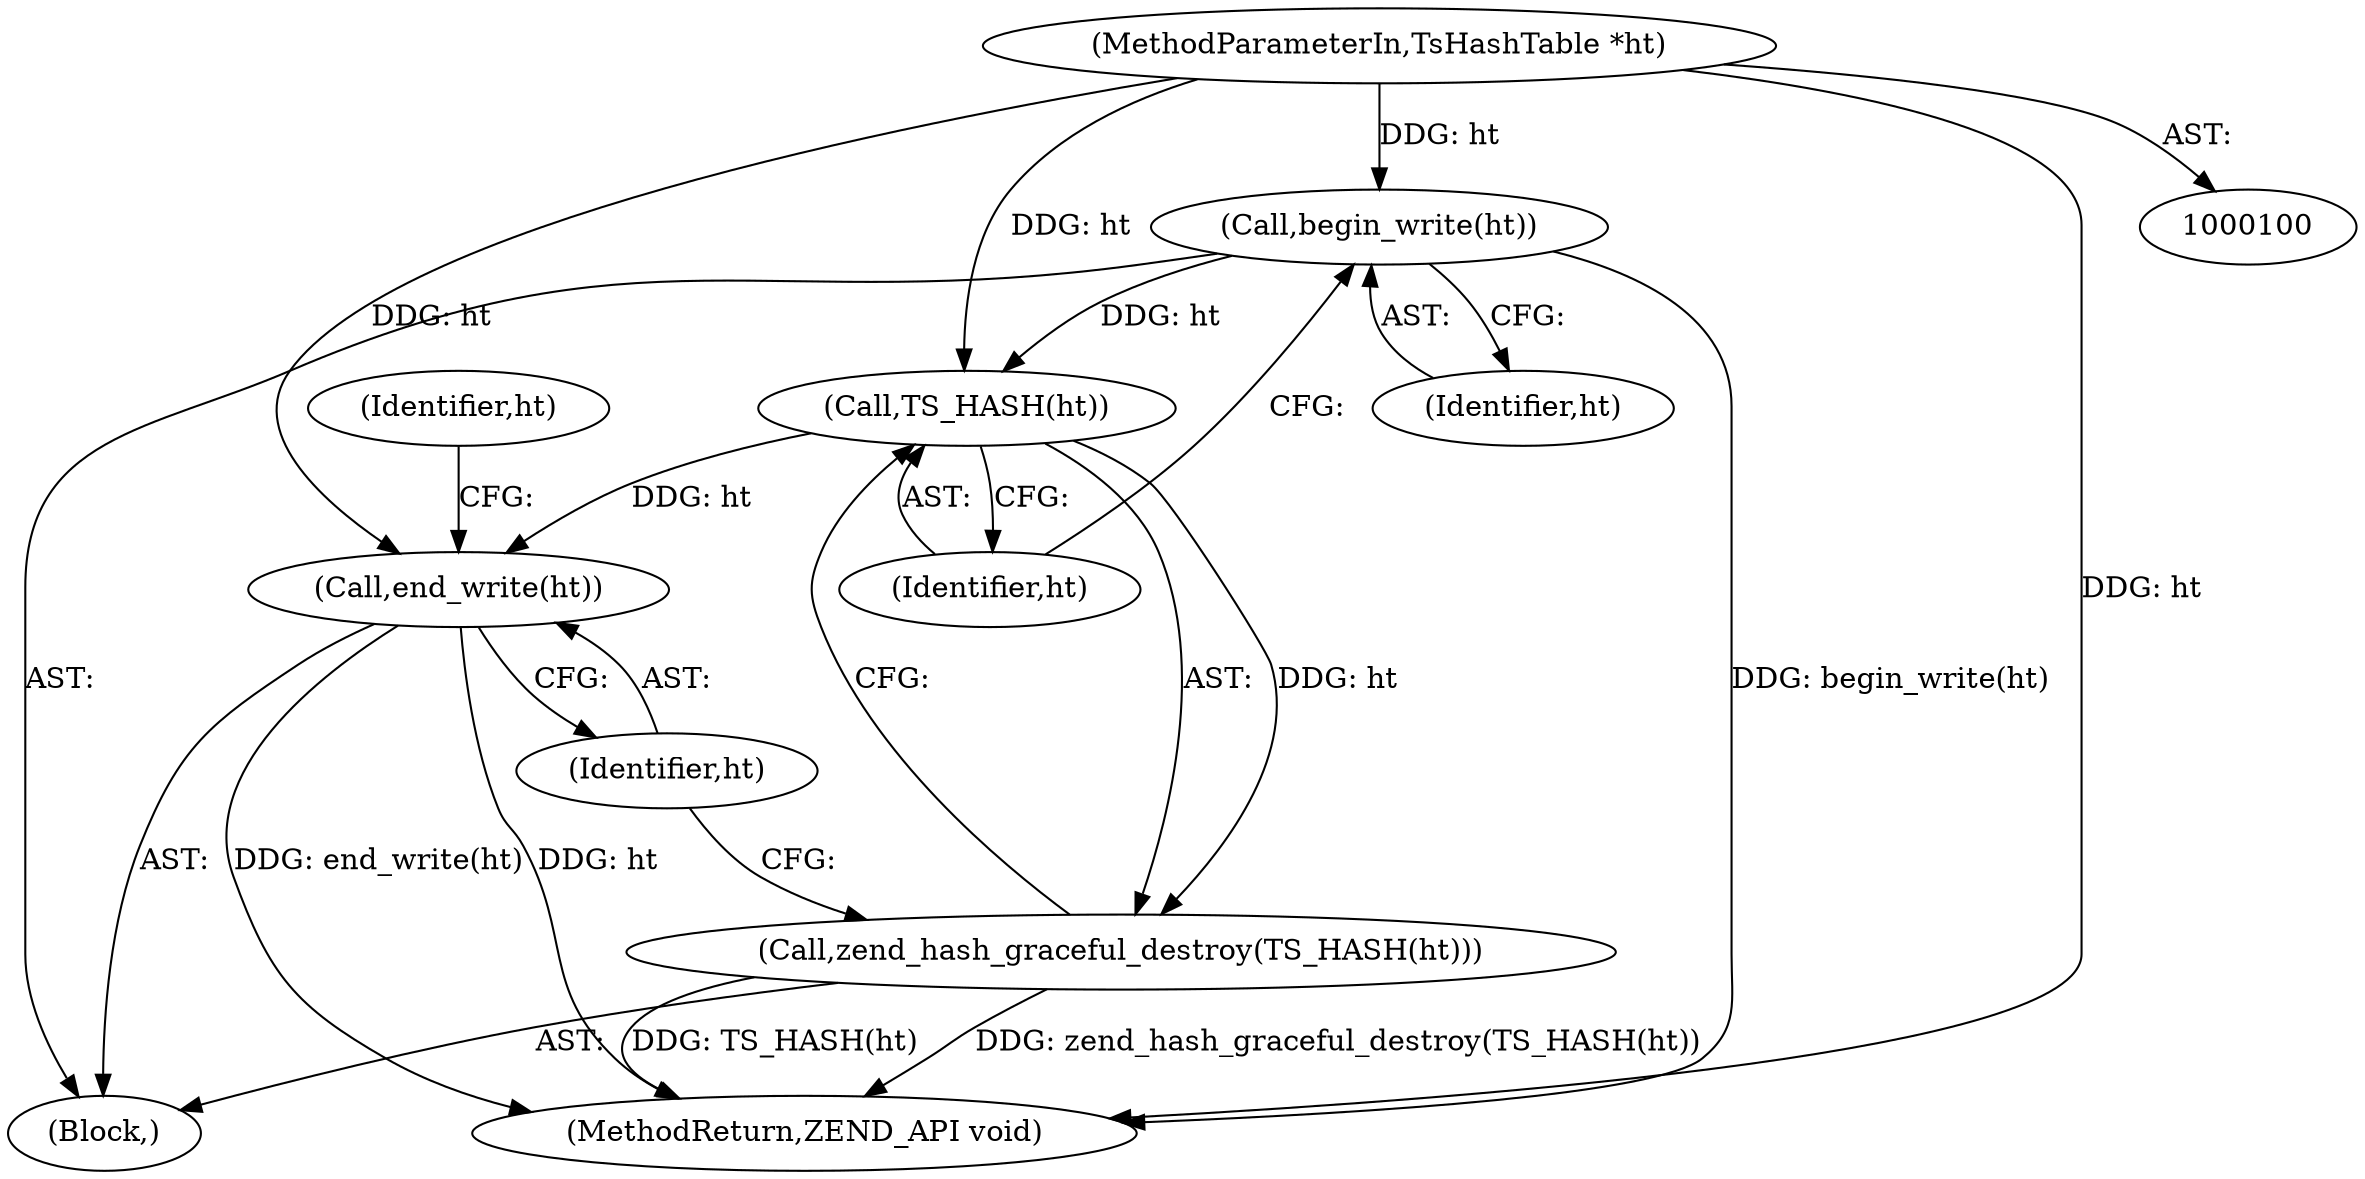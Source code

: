 digraph "0_php_2bcf69d073190e4f032d883f3416dea1b027a39e@API" {
"1000103" [label="(Call,begin_write(ht))"];
"1000101" [label="(MethodParameterIn,TsHashTable *ht)"];
"1000106" [label="(Call,TS_HASH(ht))"];
"1000105" [label="(Call,zend_hash_graceful_destroy(TS_HASH(ht)))"];
"1000108" [label="(Call,end_write(ht))"];
"1000102" [label="(Block,)"];
"1000109" [label="(Identifier,ht)"];
"1000107" [label="(Identifier,ht)"];
"1000103" [label="(Call,begin_write(ht))"];
"1000106" [label="(Call,TS_HASH(ht))"];
"1000112" [label="(Identifier,ht)"];
"1000105" [label="(Call,zend_hash_graceful_destroy(TS_HASH(ht)))"];
"1000101" [label="(MethodParameterIn,TsHashTable *ht)"];
"1000104" [label="(Identifier,ht)"];
"1000108" [label="(Call,end_write(ht))"];
"1000118" [label="(MethodReturn,ZEND_API void)"];
"1000103" -> "1000102"  [label="AST: "];
"1000103" -> "1000104"  [label="CFG: "];
"1000104" -> "1000103"  [label="AST: "];
"1000107" -> "1000103"  [label="CFG: "];
"1000103" -> "1000118"  [label="DDG: begin_write(ht)"];
"1000101" -> "1000103"  [label="DDG: ht"];
"1000103" -> "1000106"  [label="DDG: ht"];
"1000101" -> "1000100"  [label="AST: "];
"1000101" -> "1000118"  [label="DDG: ht"];
"1000101" -> "1000106"  [label="DDG: ht"];
"1000101" -> "1000108"  [label="DDG: ht"];
"1000106" -> "1000105"  [label="AST: "];
"1000106" -> "1000107"  [label="CFG: "];
"1000107" -> "1000106"  [label="AST: "];
"1000105" -> "1000106"  [label="CFG: "];
"1000106" -> "1000105"  [label="DDG: ht"];
"1000106" -> "1000108"  [label="DDG: ht"];
"1000105" -> "1000102"  [label="AST: "];
"1000109" -> "1000105"  [label="CFG: "];
"1000105" -> "1000118"  [label="DDG: zend_hash_graceful_destroy(TS_HASH(ht))"];
"1000105" -> "1000118"  [label="DDG: TS_HASH(ht)"];
"1000108" -> "1000102"  [label="AST: "];
"1000108" -> "1000109"  [label="CFG: "];
"1000109" -> "1000108"  [label="AST: "];
"1000112" -> "1000108"  [label="CFG: "];
"1000108" -> "1000118"  [label="DDG: end_write(ht)"];
"1000108" -> "1000118"  [label="DDG: ht"];
}
